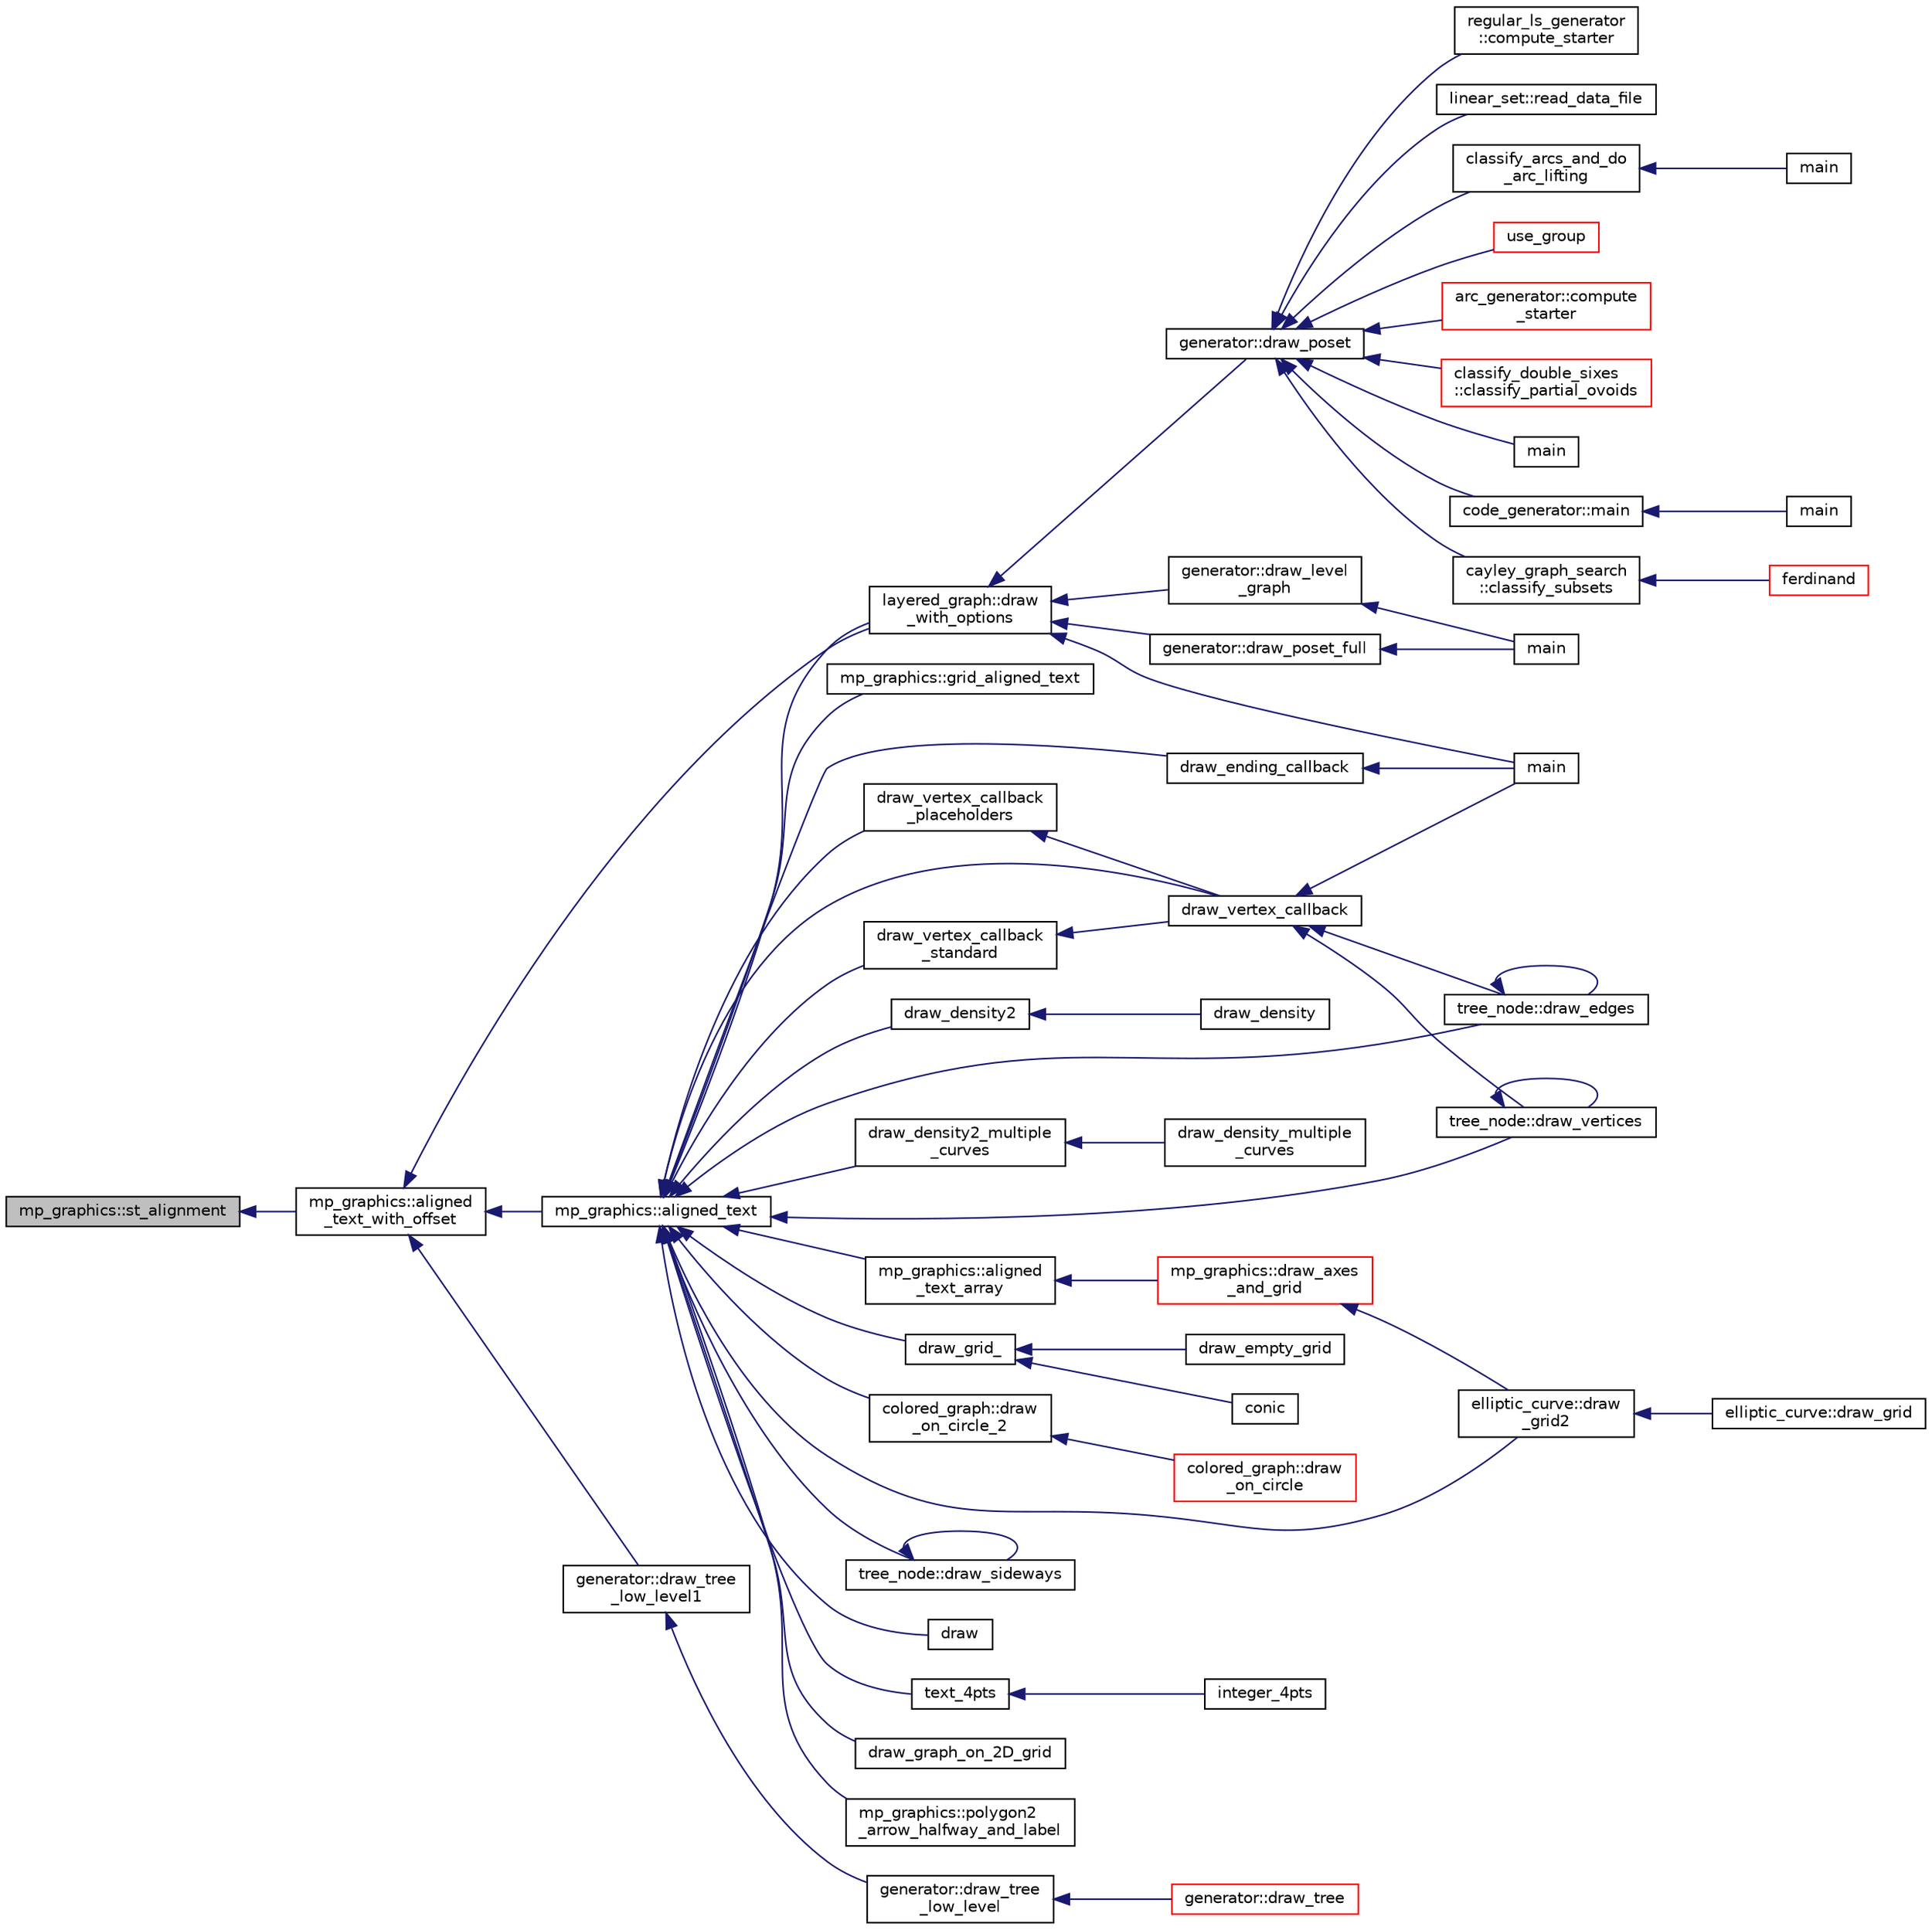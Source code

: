 digraph "mp_graphics::st_alignment"
{
  edge [fontname="Helvetica",fontsize="10",labelfontname="Helvetica",labelfontsize="10"];
  node [fontname="Helvetica",fontsize="10",shape=record];
  rankdir="LR";
  Node7340 [label="mp_graphics::st_alignment",height=0.2,width=0.4,color="black", fillcolor="grey75", style="filled", fontcolor="black"];
  Node7340 -> Node7341 [dir="back",color="midnightblue",fontsize="10",style="solid",fontname="Helvetica"];
  Node7341 [label="mp_graphics::aligned\l_text_with_offset",height=0.2,width=0.4,color="black", fillcolor="white", style="filled",URL="$da/d2c/classmp__graphics.html#a3b5a8558ee721bd8b9ed36e732317679"];
  Node7341 -> Node7342 [dir="back",color="midnightblue",fontsize="10",style="solid",fontname="Helvetica"];
  Node7342 [label="layered_graph::draw\l_with_options",height=0.2,width=0.4,color="black", fillcolor="white", style="filled",URL="$da/db1/classlayered__graph.html#a4c76e40c6cf5bfb2ab2df20c33e846bc"];
  Node7342 -> Node7343 [dir="back",color="midnightblue",fontsize="10",style="solid",fontname="Helvetica"];
  Node7343 [label="main",height=0.2,width=0.4,color="black", fillcolor="white", style="filled",URL="$da/d62/layered__graph__main_8_c.html#a217dbf8b442f20279ea00b898af96f52"];
  Node7342 -> Node7344 [dir="back",color="midnightblue",fontsize="10",style="solid",fontname="Helvetica"];
  Node7344 [label="generator::draw_poset_full",height=0.2,width=0.4,color="black", fillcolor="white", style="filled",URL="$d7/d73/classgenerator.html#a6f7f90e50993905db31342536ac59d8c"];
  Node7344 -> Node7345 [dir="back",color="midnightblue",fontsize="10",style="solid",fontname="Helvetica"];
  Node7345 [label="main",height=0.2,width=0.4,color="black", fillcolor="white", style="filled",URL="$de/d2d/graph_2graph_8_c.html#a217dbf8b442f20279ea00b898af96f52"];
  Node7342 -> Node7346 [dir="back",color="midnightblue",fontsize="10",style="solid",fontname="Helvetica"];
  Node7346 [label="generator::draw_poset",height=0.2,width=0.4,color="black", fillcolor="white", style="filled",URL="$d7/d73/classgenerator.html#aa4f99c75a86701ba85e514a294efdf3a"];
  Node7346 -> Node7347 [dir="back",color="midnightblue",fontsize="10",style="solid",fontname="Helvetica"];
  Node7347 [label="main",height=0.2,width=0.4,color="black", fillcolor="white", style="filled",URL="$d1/d5e/blt__main_8_c.html#a217dbf8b442f20279ea00b898af96f52"];
  Node7346 -> Node7348 [dir="back",color="midnightblue",fontsize="10",style="solid",fontname="Helvetica"];
  Node7348 [label="code_generator::main",height=0.2,width=0.4,color="black", fillcolor="white", style="filled",URL="$db/d37/classcode__generator.html#ab3cf3a306e4032c2b471ac95321c599f"];
  Node7348 -> Node7349 [dir="back",color="midnightblue",fontsize="10",style="solid",fontname="Helvetica"];
  Node7349 [label="main",height=0.2,width=0.4,color="black", fillcolor="white", style="filled",URL="$d4/d4f/codes_8_c.html#a217dbf8b442f20279ea00b898af96f52"];
  Node7346 -> Node7350 [dir="back",color="midnightblue",fontsize="10",style="solid",fontname="Helvetica"];
  Node7350 [label="cayley_graph_search\l::classify_subsets",height=0.2,width=0.4,color="black", fillcolor="white", style="filled",URL="$de/dae/classcayley__graph__search.html#a4cf8a90752e018a281481ac80ad52c4b"];
  Node7350 -> Node7351 [dir="back",color="midnightblue",fontsize="10",style="solid",fontname="Helvetica"];
  Node7351 [label="ferdinand",height=0.2,width=0.4,color="red", fillcolor="white", style="filled",URL="$da/df3/ferdinand_8_c.html#a322b57727d23cf5a0932f11c30ea18d9"];
  Node7346 -> Node7353 [dir="back",color="midnightblue",fontsize="10",style="solid",fontname="Helvetica"];
  Node7353 [label="regular_ls_generator\l::compute_starter",height=0.2,width=0.4,color="black", fillcolor="white", style="filled",URL="$d2/dd8/classregular__ls__generator.html#aa38907741058694a73194b02ceb4a53d"];
  Node7346 -> Node7354 [dir="back",color="midnightblue",fontsize="10",style="solid",fontname="Helvetica"];
  Node7354 [label="linear_set::read_data_file",height=0.2,width=0.4,color="black", fillcolor="white", style="filled",URL="$dd/d86/classlinear__set.html#a9a5cd28cc81be7ee41002b2e3114c2cb"];
  Node7346 -> Node7355 [dir="back",color="midnightblue",fontsize="10",style="solid",fontname="Helvetica"];
  Node7355 [label="classify_arcs_and_do\l_arc_lifting",height=0.2,width=0.4,color="black", fillcolor="white", style="filled",URL="$d6/dc3/arc__lifting__main_8_c.html#afdd7be16f16b8c71e9a72fe5f6a0b59c"];
  Node7355 -> Node7356 [dir="back",color="midnightblue",fontsize="10",style="solid",fontname="Helvetica"];
  Node7356 [label="main",height=0.2,width=0.4,color="black", fillcolor="white", style="filled",URL="$d6/dc3/arc__lifting__main_8_c.html#a217dbf8b442f20279ea00b898af96f52"];
  Node7346 -> Node7357 [dir="back",color="midnightblue",fontsize="10",style="solid",fontname="Helvetica"];
  Node7357 [label="use_group",height=0.2,width=0.4,color="red", fillcolor="white", style="filled",URL="$d9/d9f/all__cliques_8_c.html#aba62531e97173264c39afe2c7857af31"];
  Node7346 -> Node7359 [dir="back",color="midnightblue",fontsize="10",style="solid",fontname="Helvetica"];
  Node7359 [label="arc_generator::compute\l_starter",height=0.2,width=0.4,color="red", fillcolor="white", style="filled",URL="$d4/d21/classarc__generator.html#aad1dcec3a1c302e743d574bd1ac857d9"];
  Node7346 -> Node7365 [dir="back",color="midnightblue",fontsize="10",style="solid",fontname="Helvetica"];
  Node7365 [label="classify_double_sixes\l::classify_partial_ovoids",height=0.2,width=0.4,color="red", fillcolor="white", style="filled",URL="$dd/d23/classclassify__double__sixes.html#a2253fca143a0e8a3e39655eb05668ae9"];
  Node7342 -> Node7367 [dir="back",color="midnightblue",fontsize="10",style="solid",fontname="Helvetica"];
  Node7367 [label="generator::draw_level\l_graph",height=0.2,width=0.4,color="black", fillcolor="white", style="filled",URL="$d7/d73/classgenerator.html#a6bbc7b7aafea55ff8e202efc43ab263c"];
  Node7367 -> Node7345 [dir="back",color="midnightblue",fontsize="10",style="solid",fontname="Helvetica"];
  Node7341 -> Node7368 [dir="back",color="midnightblue",fontsize="10",style="solid",fontname="Helvetica"];
  Node7368 [label="mp_graphics::aligned_text",height=0.2,width=0.4,color="black", fillcolor="white", style="filled",URL="$da/d2c/classmp__graphics.html#a52ca0d0e39640fe15c6a8bd8633c9e5a"];
  Node7368 -> Node7369 [dir="back",color="midnightblue",fontsize="10",style="solid",fontname="Helvetica"];
  Node7369 [label="draw_grid_",height=0.2,width=0.4,color="black", fillcolor="white", style="filled",URL="$d4/de8/conic_8_c.html#ad4469548f3a53a4be0974832573a8661"];
  Node7369 -> Node7370 [dir="back",color="midnightblue",fontsize="10",style="solid",fontname="Helvetica"];
  Node7370 [label="draw_empty_grid",height=0.2,width=0.4,color="black", fillcolor="white", style="filled",URL="$d4/de8/conic_8_c.html#a0a991c7d8313e303d51bea14da7b490a"];
  Node7369 -> Node7371 [dir="back",color="midnightblue",fontsize="10",style="solid",fontname="Helvetica"];
  Node7371 [label="conic",height=0.2,width=0.4,color="black", fillcolor="white", style="filled",URL="$d4/de8/conic_8_c.html#a96def9474b981a9d5831a9b48d85d652"];
  Node7368 -> Node7372 [dir="back",color="midnightblue",fontsize="10",style="solid",fontname="Helvetica"];
  Node7372 [label="colored_graph::draw\l_on_circle_2",height=0.2,width=0.4,color="black", fillcolor="white", style="filled",URL="$dc/de2/classcolored__graph.html#a5491c0aa5ba7e60fb694fe7fbbc5ce8a"];
  Node7372 -> Node7373 [dir="back",color="midnightblue",fontsize="10",style="solid",fontname="Helvetica"];
  Node7373 [label="colored_graph::draw\l_on_circle",height=0.2,width=0.4,color="red", fillcolor="white", style="filled",URL="$dc/de2/classcolored__graph.html#af5b7af38772c569cc0d6ab1d7c1fe20b"];
  Node7368 -> Node7375 [dir="back",color="midnightblue",fontsize="10",style="solid",fontname="Helvetica"];
  Node7375 [label="draw_vertex_callback",height=0.2,width=0.4,color="black", fillcolor="white", style="filled",URL="$da/d62/layered__graph__main_8_c.html#a12172e73c4ca6e742bcac2a0f48e3247"];
  Node7375 -> Node7343 [dir="back",color="midnightblue",fontsize="10",style="solid",fontname="Helvetica"];
  Node7375 -> Node7376 [dir="back",color="midnightblue",fontsize="10",style="solid",fontname="Helvetica"];
  Node7376 [label="tree_node::draw_edges",height=0.2,width=0.4,color="black", fillcolor="white", style="filled",URL="$df/dbf/classtree__node.html#a7ccbb586fde19d382c05065d80501eca"];
  Node7376 -> Node7376 [dir="back",color="midnightblue",fontsize="10",style="solid",fontname="Helvetica"];
  Node7375 -> Node7377 [dir="back",color="midnightblue",fontsize="10",style="solid",fontname="Helvetica"];
  Node7377 [label="tree_node::draw_vertices",height=0.2,width=0.4,color="black", fillcolor="white", style="filled",URL="$df/dbf/classtree__node.html#a8eaf9ec1be67f5e8110b8b38fbe8a7ab"];
  Node7377 -> Node7377 [dir="back",color="midnightblue",fontsize="10",style="solid",fontname="Helvetica"];
  Node7368 -> Node7378 [dir="back",color="midnightblue",fontsize="10",style="solid",fontname="Helvetica"];
  Node7378 [label="draw_vertex_callback\l_standard",height=0.2,width=0.4,color="black", fillcolor="white", style="filled",URL="$da/d62/layered__graph__main_8_c.html#abc335287f04bbce709995f3a7c22d6b5"];
  Node7378 -> Node7375 [dir="back",color="midnightblue",fontsize="10",style="solid",fontname="Helvetica"];
  Node7368 -> Node7379 [dir="back",color="midnightblue",fontsize="10",style="solid",fontname="Helvetica"];
  Node7379 [label="draw_vertex_callback\l_placeholders",height=0.2,width=0.4,color="black", fillcolor="white", style="filled",URL="$da/d62/layered__graph__main_8_c.html#a3a039b2353485afbc1ef07bcb0a2845c"];
  Node7379 -> Node7375 [dir="back",color="midnightblue",fontsize="10",style="solid",fontname="Helvetica"];
  Node7368 -> Node7380 [dir="back",color="midnightblue",fontsize="10",style="solid",fontname="Helvetica"];
  Node7380 [label="draw_ending_callback",height=0.2,width=0.4,color="black", fillcolor="white", style="filled",URL="$da/d62/layered__graph__main_8_c.html#a038ba49bf52ac814b48b54bc8d9c4c75"];
  Node7380 -> Node7343 [dir="back",color="midnightblue",fontsize="10",style="solid",fontname="Helvetica"];
  Node7368 -> Node7342 [dir="back",color="midnightblue",fontsize="10",style="solid",fontname="Helvetica"];
  Node7368 -> Node7381 [dir="back",color="midnightblue",fontsize="10",style="solid",fontname="Helvetica"];
  Node7381 [label="draw",height=0.2,width=0.4,color="black", fillcolor="white", style="filled",URL="$d7/d04/graphics_8h.html#a2f0462cf6d66f0096ed82a8dad6e4c3d"];
  Node7368 -> Node7382 [dir="back",color="midnightblue",fontsize="10",style="solid",fontname="Helvetica"];
  Node7382 [label="text_4pts",height=0.2,width=0.4,color="black", fillcolor="white", style="filled",URL="$d7/d04/graphics_8h.html#ac753312697ae56ef987f518aed6c610b"];
  Node7382 -> Node7383 [dir="back",color="midnightblue",fontsize="10",style="solid",fontname="Helvetica"];
  Node7383 [label="integer_4pts",height=0.2,width=0.4,color="black", fillcolor="white", style="filled",URL="$d7/d04/graphics_8h.html#a1b0985015c8b8f4d6a4bbbe51833a5ad"];
  Node7368 -> Node7384 [dir="back",color="midnightblue",fontsize="10",style="solid",fontname="Helvetica"];
  Node7384 [label="draw_graph_on_2D_grid",height=0.2,width=0.4,color="black", fillcolor="white", style="filled",URL="$d7/d04/graphics_8h.html#af1fb7eed73ca4b08ce41329c6b843f6b"];
  Node7368 -> Node7385 [dir="back",color="midnightblue",fontsize="10",style="solid",fontname="Helvetica"];
  Node7385 [label="mp_graphics::polygon2\l_arrow_halfway_and_label",height=0.2,width=0.4,color="black", fillcolor="white", style="filled",URL="$da/d2c/classmp__graphics.html#a4f93744250eba12fc348a379f678ea22"];
  Node7368 -> Node7386 [dir="back",color="midnightblue",fontsize="10",style="solid",fontname="Helvetica"];
  Node7386 [label="mp_graphics::grid_aligned_text",height=0.2,width=0.4,color="black", fillcolor="white", style="filled",URL="$da/d2c/classmp__graphics.html#ad3b57102c2dc4f14d80522513ee92e2d"];
  Node7368 -> Node7387 [dir="back",color="midnightblue",fontsize="10",style="solid",fontname="Helvetica"];
  Node7387 [label="mp_graphics::aligned\l_text_array",height=0.2,width=0.4,color="black", fillcolor="white", style="filled",URL="$da/d2c/classmp__graphics.html#a19f2bd68d1090f43bb7b6567ad81b6b4"];
  Node7387 -> Node7388 [dir="back",color="midnightblue",fontsize="10",style="solid",fontname="Helvetica"];
  Node7388 [label="mp_graphics::draw_axes\l_and_grid",height=0.2,width=0.4,color="red", fillcolor="white", style="filled",URL="$da/d2c/classmp__graphics.html#a50758b934912d486ff6e5fcbef74a1d0"];
  Node7388 -> Node7396 [dir="back",color="midnightblue",fontsize="10",style="solid",fontname="Helvetica"];
  Node7396 [label="elliptic_curve::draw\l_grid2",height=0.2,width=0.4,color="black", fillcolor="white", style="filled",URL="$d3/dea/classelliptic__curve.html#a20f858541aed9bfaabdf69b10f18cdbe"];
  Node7396 -> Node7397 [dir="back",color="midnightblue",fontsize="10",style="solid",fontname="Helvetica"];
  Node7397 [label="elliptic_curve::draw_grid",height=0.2,width=0.4,color="black", fillcolor="white", style="filled",URL="$d3/dea/classelliptic__curve.html#afa9d40e1a626257ad802bdb5a157ad0a"];
  Node7368 -> Node7398 [dir="back",color="midnightblue",fontsize="10",style="solid",fontname="Helvetica"];
  Node7398 [label="draw_density2",height=0.2,width=0.4,color="black", fillcolor="white", style="filled",URL="$de/dea/plot_8_c.html#a4325acc4eb31709cb6d3e5055c5196de"];
  Node7398 -> Node7399 [dir="back",color="midnightblue",fontsize="10",style="solid",fontname="Helvetica"];
  Node7399 [label="draw_density",height=0.2,width=0.4,color="black", fillcolor="white", style="filled",URL="$de/dea/plot_8_c.html#aacb709615412b4c930421172d579dbba"];
  Node7368 -> Node7400 [dir="back",color="midnightblue",fontsize="10",style="solid",fontname="Helvetica"];
  Node7400 [label="draw_density2_multiple\l_curves",height=0.2,width=0.4,color="black", fillcolor="white", style="filled",URL="$de/dea/plot_8_c.html#ac9b4203b5c6e28f5af87331deeb2142b"];
  Node7400 -> Node7401 [dir="back",color="midnightblue",fontsize="10",style="solid",fontname="Helvetica"];
  Node7401 [label="draw_density_multiple\l_curves",height=0.2,width=0.4,color="black", fillcolor="white", style="filled",URL="$de/dea/plot_8_c.html#ae8316e657aaea4fb3b6056fa2079764e"];
  Node7368 -> Node7376 [dir="back",color="midnightblue",fontsize="10",style="solid",fontname="Helvetica"];
  Node7368 -> Node7377 [dir="back",color="midnightblue",fontsize="10",style="solid",fontname="Helvetica"];
  Node7368 -> Node7402 [dir="back",color="midnightblue",fontsize="10",style="solid",fontname="Helvetica"];
  Node7402 [label="tree_node::draw_sideways",height=0.2,width=0.4,color="black", fillcolor="white", style="filled",URL="$df/dbf/classtree__node.html#a9b2f0bf6523c86a1fe755f6186180adb"];
  Node7402 -> Node7402 [dir="back",color="midnightblue",fontsize="10",style="solid",fontname="Helvetica"];
  Node7368 -> Node7396 [dir="back",color="midnightblue",fontsize="10",style="solid",fontname="Helvetica"];
  Node7341 -> Node7403 [dir="back",color="midnightblue",fontsize="10",style="solid",fontname="Helvetica"];
  Node7403 [label="generator::draw_tree\l_low_level1",height=0.2,width=0.4,color="black", fillcolor="white", style="filled",URL="$d7/d73/classgenerator.html#a05c91a8f773c25fbad2e806201d5f0d3"];
  Node7403 -> Node7404 [dir="back",color="midnightblue",fontsize="10",style="solid",fontname="Helvetica"];
  Node7404 [label="generator::draw_tree\l_low_level",height=0.2,width=0.4,color="black", fillcolor="white", style="filled",URL="$d7/d73/classgenerator.html#a7ec4c0902ecfc19049792b60526ae446"];
  Node7404 -> Node7405 [dir="back",color="midnightblue",fontsize="10",style="solid",fontname="Helvetica"];
  Node7405 [label="generator::draw_tree",height=0.2,width=0.4,color="red", fillcolor="white", style="filled",URL="$d7/d73/classgenerator.html#ae3d68e3de8f4a5decdaef2d8008cd4a6"];
}
